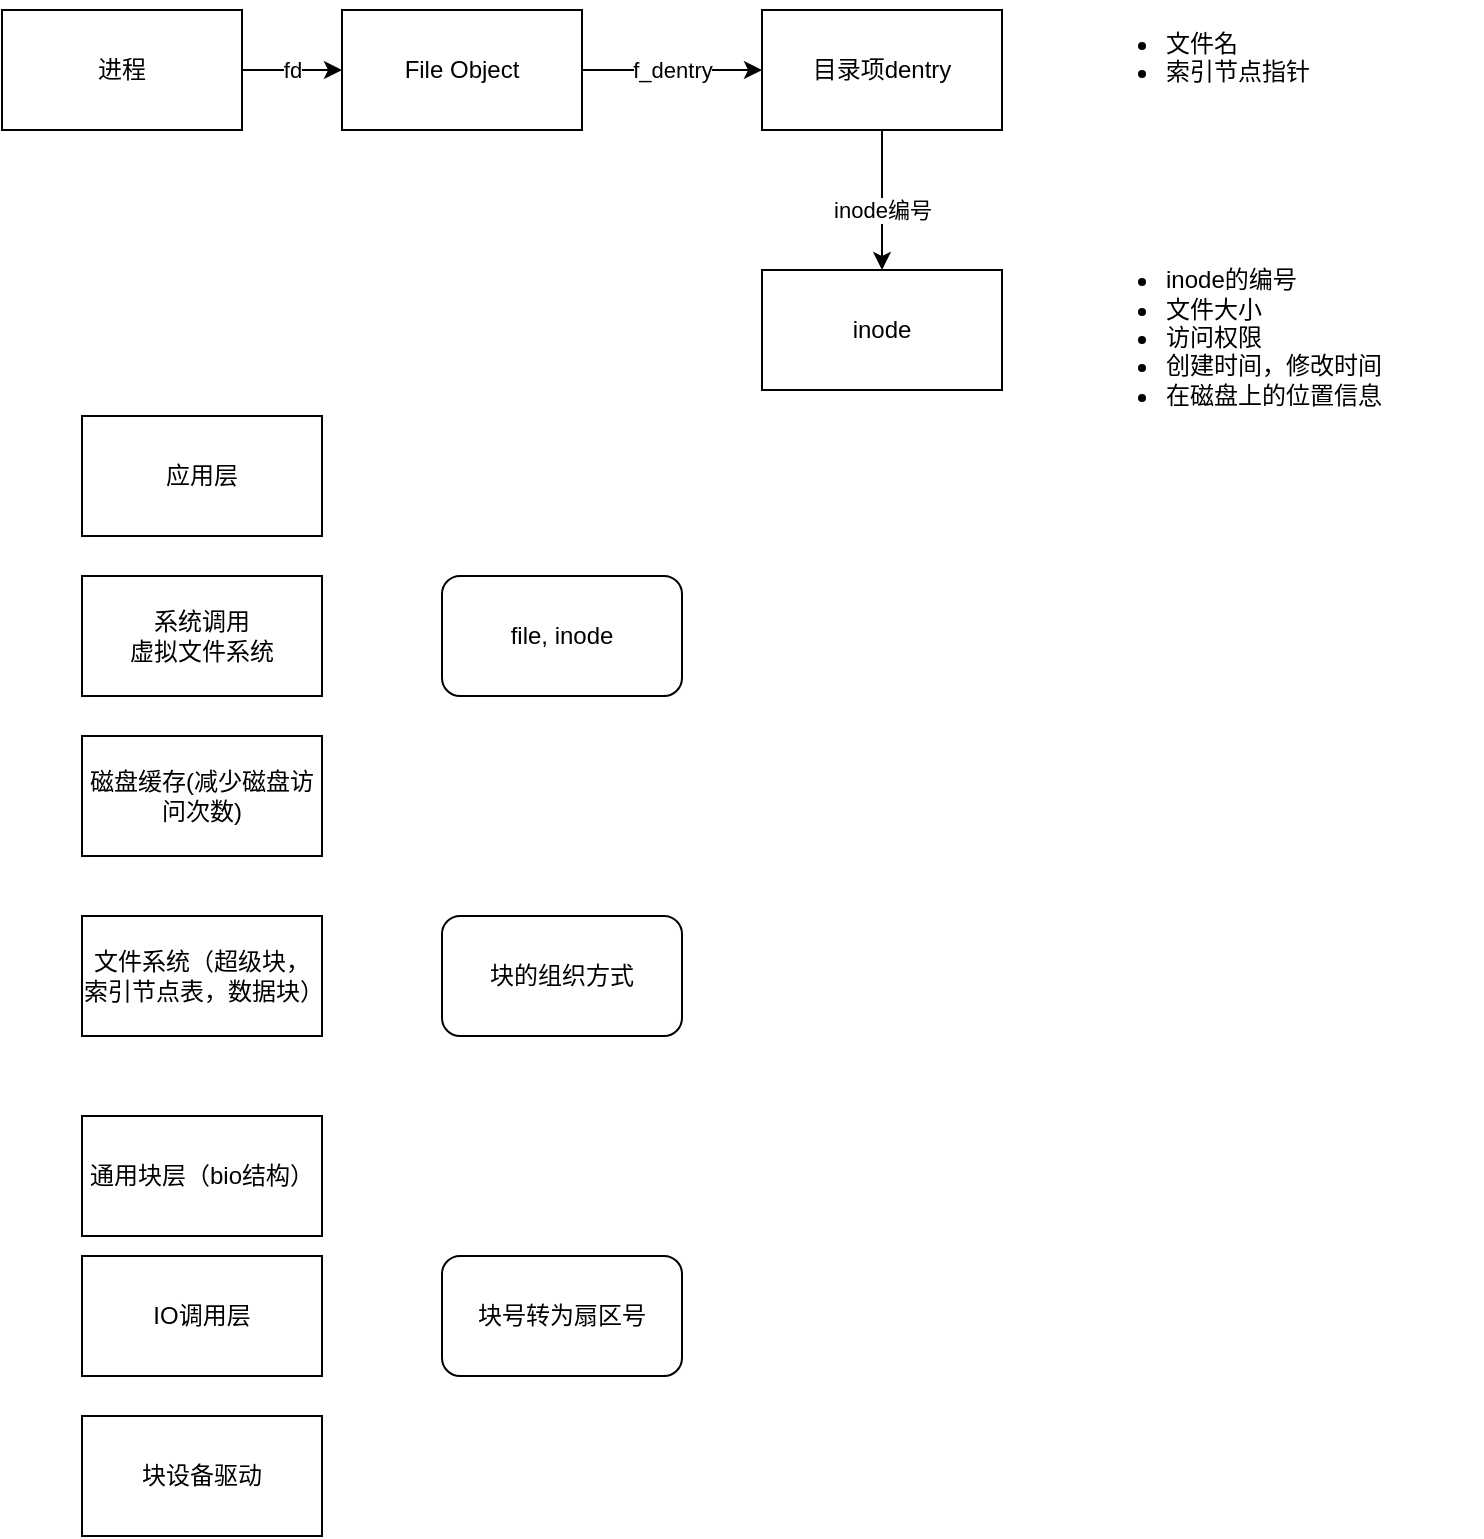 <mxfile>
    <diagram id="O8c38OAF9wMXa5fqlbxW" name="第 1 页">
        <mxGraphModel dx="1198" dy="716" grid="1" gridSize="10" guides="1" tooltips="1" connect="1" arrows="1" fold="1" page="1" pageScale="1" pageWidth="827" pageHeight="1169" math="0" shadow="0">
            <root>
                <mxCell id="0"/>
                <mxCell id="1" parent="0"/>
                <mxCell id="2" value="inode" style="rounded=0;whiteSpace=wrap;html=1;" vertex="1" parent="1">
                    <mxGeometry x="400" y="327" width="120" height="60" as="geometry"/>
                </mxCell>
                <mxCell id="3" value="&lt;ul&gt;&lt;li&gt;inode的编号&lt;/li&gt;&lt;li&gt;文件大小&lt;/li&gt;&lt;li&gt;访问权限&lt;/li&gt;&lt;li&gt;创建时间，修改时间&lt;/li&gt;&lt;li&gt;在磁盘上的位置信息&lt;/li&gt;&lt;/ul&gt;&lt;div&gt;&lt;br&gt;&lt;/div&gt;&lt;div&gt;&lt;br&gt;&lt;/div&gt;" style="text;strokeColor=none;fillColor=none;html=1;whiteSpace=wrap;verticalAlign=middle;overflow=hidden;" vertex="1" parent="1">
                    <mxGeometry x="560" y="300" width="200" height="150" as="geometry"/>
                </mxCell>
                <mxCell id="21" style="edgeStyle=orthogonalEdgeStyle;rounded=0;orthogonalLoop=1;jettySize=auto;html=1;exitX=0.5;exitY=1;exitDx=0;exitDy=0;" edge="1" parent="1" source="4" target="2">
                    <mxGeometry relative="1" as="geometry"/>
                </mxCell>
                <mxCell id="23" value="inode编号" style="edgeLabel;html=1;align=center;verticalAlign=middle;resizable=0;points=[];" vertex="1" connectable="0" parent="21">
                    <mxGeometry x="0.132" relative="1" as="geometry">
                        <mxPoint as="offset"/>
                    </mxGeometry>
                </mxCell>
                <mxCell id="4" value="目录项dentry" style="rounded=0;whiteSpace=wrap;html=1;" vertex="1" parent="1">
                    <mxGeometry x="400" y="197" width="120" height="60" as="geometry"/>
                </mxCell>
                <mxCell id="5" value="&lt;ul&gt;&lt;li&gt;文件名&lt;/li&gt;&lt;li&gt;索引节点指针&lt;/li&gt;&lt;/ul&gt;&lt;div&gt;&lt;br&gt;&lt;/div&gt;&lt;div&gt;&lt;br&gt;&lt;/div&gt;" style="text;strokeColor=none;fillColor=none;html=1;whiteSpace=wrap;verticalAlign=middle;overflow=hidden;" vertex="1" parent="1">
                    <mxGeometry x="560" y="192" width="200" height="70" as="geometry"/>
                </mxCell>
                <mxCell id="6" value="应用层" style="rounded=0;whiteSpace=wrap;html=1;" vertex="1" parent="1">
                    <mxGeometry x="60" y="400" width="120" height="60" as="geometry"/>
                </mxCell>
                <mxCell id="7" value="系统调用&lt;br&gt;虚拟文件系统" style="rounded=0;whiteSpace=wrap;html=1;" vertex="1" parent="1">
                    <mxGeometry x="60" y="480" width="120" height="60" as="geometry"/>
                </mxCell>
                <mxCell id="8" value="磁盘缓存(减少磁盘访问次数)" style="rounded=0;whiteSpace=wrap;html=1;" vertex="1" parent="1">
                    <mxGeometry x="60" y="560" width="120" height="60" as="geometry"/>
                </mxCell>
                <mxCell id="9" value="文件系统（超级块，索引节点表，数据块）" style="rounded=0;whiteSpace=wrap;html=1;" vertex="1" parent="1">
                    <mxGeometry x="60" y="650" width="120" height="60" as="geometry"/>
                </mxCell>
                <mxCell id="10" value="块的组织方式" style="rounded=1;whiteSpace=wrap;html=1;" vertex="1" parent="1">
                    <mxGeometry x="240" y="650" width="120" height="60" as="geometry"/>
                </mxCell>
                <mxCell id="11" value="通用块层（bio结构）" style="rounded=0;whiteSpace=wrap;html=1;" vertex="1" parent="1">
                    <mxGeometry x="60" y="750" width="120" height="60" as="geometry"/>
                </mxCell>
                <mxCell id="12" value="块设备驱动" style="rounded=0;whiteSpace=wrap;html=1;" vertex="1" parent="1">
                    <mxGeometry x="60" y="900" width="120" height="60" as="geometry"/>
                </mxCell>
                <mxCell id="13" value="IO调用层" style="rounded=0;whiteSpace=wrap;html=1;" vertex="1" parent="1">
                    <mxGeometry x="60" y="820" width="120" height="60" as="geometry"/>
                </mxCell>
                <mxCell id="14" value="块号转为扇区号" style="rounded=1;whiteSpace=wrap;html=1;" vertex="1" parent="1">
                    <mxGeometry x="240" y="820" width="120" height="60" as="geometry"/>
                </mxCell>
                <mxCell id="15" value="file, inode" style="rounded=1;whiteSpace=wrap;html=1;" vertex="1" parent="1">
                    <mxGeometry x="240" y="480" width="120" height="60" as="geometry"/>
                </mxCell>
                <mxCell id="19" value="fd" style="edgeStyle=orthogonalEdgeStyle;rounded=0;orthogonalLoop=1;jettySize=auto;html=1;exitX=1;exitY=0.5;exitDx=0;exitDy=0;entryX=0;entryY=0.5;entryDx=0;entryDy=0;" edge="1" parent="1" source="16" target="18">
                    <mxGeometry relative="1" as="geometry"/>
                </mxCell>
                <mxCell id="16" value="进程" style="rounded=0;whiteSpace=wrap;html=1;" vertex="1" parent="1">
                    <mxGeometry x="20" y="197" width="120" height="60" as="geometry"/>
                </mxCell>
                <mxCell id="20" style="edgeStyle=orthogonalEdgeStyle;rounded=0;orthogonalLoop=1;jettySize=auto;html=1;exitX=1;exitY=0.5;exitDx=0;exitDy=0;entryX=0;entryY=0.5;entryDx=0;entryDy=0;" edge="1" parent="1" source="18" target="4">
                    <mxGeometry relative="1" as="geometry"/>
                </mxCell>
                <mxCell id="22" value="f_dentry&lt;br&gt;" style="edgeLabel;html=1;align=center;verticalAlign=middle;resizable=0;points=[];" vertex="1" connectable="0" parent="20">
                    <mxGeometry relative="1" as="geometry">
                        <mxPoint as="offset"/>
                    </mxGeometry>
                </mxCell>
                <mxCell id="18" value="File Object" style="rounded=0;whiteSpace=wrap;html=1;" vertex="1" parent="1">
                    <mxGeometry x="190" y="197" width="120" height="60" as="geometry"/>
                </mxCell>
            </root>
        </mxGraphModel>
    </diagram>
</mxfile>